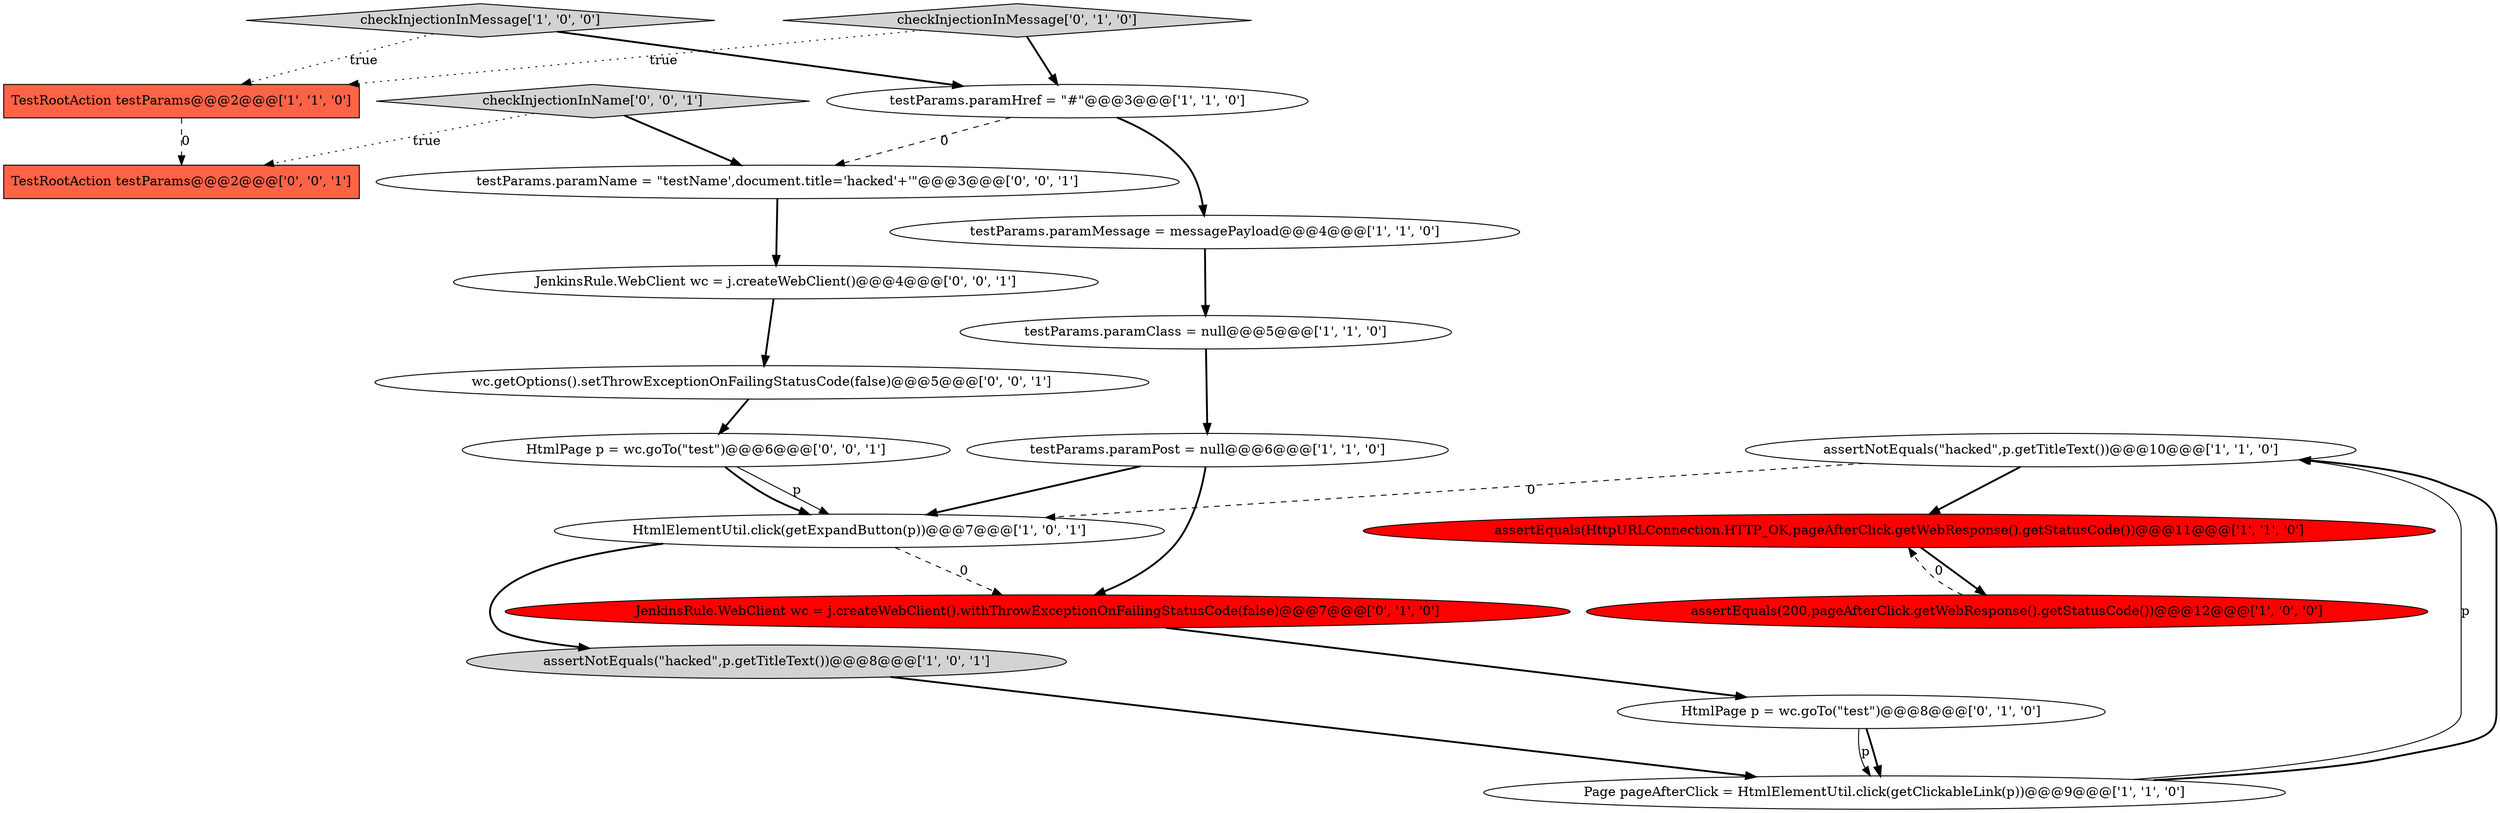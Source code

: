 digraph {
9 [style = filled, label = "assertEquals(HttpURLConnection.HTTP_OK,pageAfterClick.getWebResponse().getStatusCode())@@@11@@@['1', '1', '0']", fillcolor = red, shape = ellipse image = "AAA1AAABBB1BBB"];
12 [style = filled, label = "HtmlPage p = wc.goTo(\"test\")@@@8@@@['0', '1', '0']", fillcolor = white, shape = ellipse image = "AAA0AAABBB2BBB"];
20 [style = filled, label = "checkInjectionInName['0', '0', '1']", fillcolor = lightgray, shape = diamond image = "AAA0AAABBB3BBB"];
2 [style = filled, label = "testParams.paramMessage = messagePayload@@@4@@@['1', '1', '0']", fillcolor = white, shape = ellipse image = "AAA0AAABBB1BBB"];
11 [style = filled, label = "Page pageAfterClick = HtmlElementUtil.click(getClickableLink(p))@@@9@@@['1', '1', '0']", fillcolor = white, shape = ellipse image = "AAA0AAABBB1BBB"];
3 [style = filled, label = "checkInjectionInMessage['1', '0', '0']", fillcolor = lightgray, shape = diamond image = "AAA0AAABBB1BBB"];
15 [style = filled, label = "testParams.paramName = \"testName',document.title='hacked'+'\"@@@3@@@['0', '0', '1']", fillcolor = white, shape = ellipse image = "AAA0AAABBB3BBB"];
0 [style = filled, label = "HtmlElementUtil.click(getExpandButton(p))@@@7@@@['1', '0', '1']", fillcolor = white, shape = ellipse image = "AAA0AAABBB1BBB"];
17 [style = filled, label = "TestRootAction testParams@@@2@@@['0', '0', '1']", fillcolor = tomato, shape = box image = "AAA0AAABBB3BBB"];
8 [style = filled, label = "assertEquals(200,pageAfterClick.getWebResponse().getStatusCode())@@@12@@@['1', '0', '0']", fillcolor = red, shape = ellipse image = "AAA1AAABBB1BBB"];
18 [style = filled, label = "HtmlPage p = wc.goTo(\"test\")@@@6@@@['0', '0', '1']", fillcolor = white, shape = ellipse image = "AAA0AAABBB3BBB"];
14 [style = filled, label = "JenkinsRule.WebClient wc = j.createWebClient().withThrowExceptionOnFailingStatusCode(false)@@@7@@@['0', '1', '0']", fillcolor = red, shape = ellipse image = "AAA1AAABBB2BBB"];
6 [style = filled, label = "testParams.paramClass = null@@@5@@@['1', '1', '0']", fillcolor = white, shape = ellipse image = "AAA0AAABBB1BBB"];
13 [style = filled, label = "checkInjectionInMessage['0', '1', '0']", fillcolor = lightgray, shape = diamond image = "AAA0AAABBB2BBB"];
19 [style = filled, label = "JenkinsRule.WebClient wc = j.createWebClient()@@@4@@@['0', '0', '1']", fillcolor = white, shape = ellipse image = "AAA0AAABBB3BBB"];
4 [style = filled, label = "TestRootAction testParams@@@2@@@['1', '1', '0']", fillcolor = tomato, shape = box image = "AAA0AAABBB1BBB"];
1 [style = filled, label = "testParams.paramHref = \"#\"@@@3@@@['1', '1', '0']", fillcolor = white, shape = ellipse image = "AAA0AAABBB1BBB"];
10 [style = filled, label = "assertNotEquals(\"hacked\",p.getTitleText())@@@8@@@['1', '0', '1']", fillcolor = lightgray, shape = ellipse image = "AAA0AAABBB1BBB"];
5 [style = filled, label = "testParams.paramPost = null@@@6@@@['1', '1', '0']", fillcolor = white, shape = ellipse image = "AAA0AAABBB1BBB"];
16 [style = filled, label = "wc.getOptions().setThrowExceptionOnFailingStatusCode(false)@@@5@@@['0', '0', '1']", fillcolor = white, shape = ellipse image = "AAA0AAABBB3BBB"];
7 [style = filled, label = "assertNotEquals(\"hacked\",p.getTitleText())@@@10@@@['1', '1', '0']", fillcolor = white, shape = ellipse image = "AAA0AAABBB1BBB"];
16->18 [style = bold, label=""];
3->1 [style = bold, label=""];
4->17 [style = dashed, label="0"];
2->6 [style = bold, label=""];
20->17 [style = dotted, label="true"];
1->15 [style = dashed, label="0"];
12->11 [style = bold, label=""];
18->0 [style = solid, label="p"];
3->4 [style = dotted, label="true"];
5->14 [style = bold, label=""];
7->0 [style = dashed, label="0"];
15->19 [style = bold, label=""];
9->8 [style = bold, label=""];
13->1 [style = bold, label=""];
19->16 [style = bold, label=""];
7->9 [style = bold, label=""];
0->14 [style = dashed, label="0"];
8->9 [style = dashed, label="0"];
6->5 [style = bold, label=""];
0->10 [style = bold, label=""];
5->0 [style = bold, label=""];
14->12 [style = bold, label=""];
1->2 [style = bold, label=""];
11->7 [style = solid, label="p"];
20->15 [style = bold, label=""];
18->0 [style = bold, label=""];
11->7 [style = bold, label=""];
13->4 [style = dotted, label="true"];
12->11 [style = solid, label="p"];
10->11 [style = bold, label=""];
}
